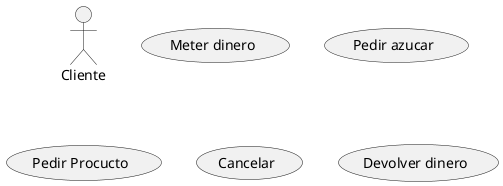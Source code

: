 @startuml
:Cliente:
usecase (Meter dinero)
usecase (Pedir azucar)
usecase (Pedir Procucto)
usecase (Cancelar)
usecase (Devolver dinero)
@enduml
